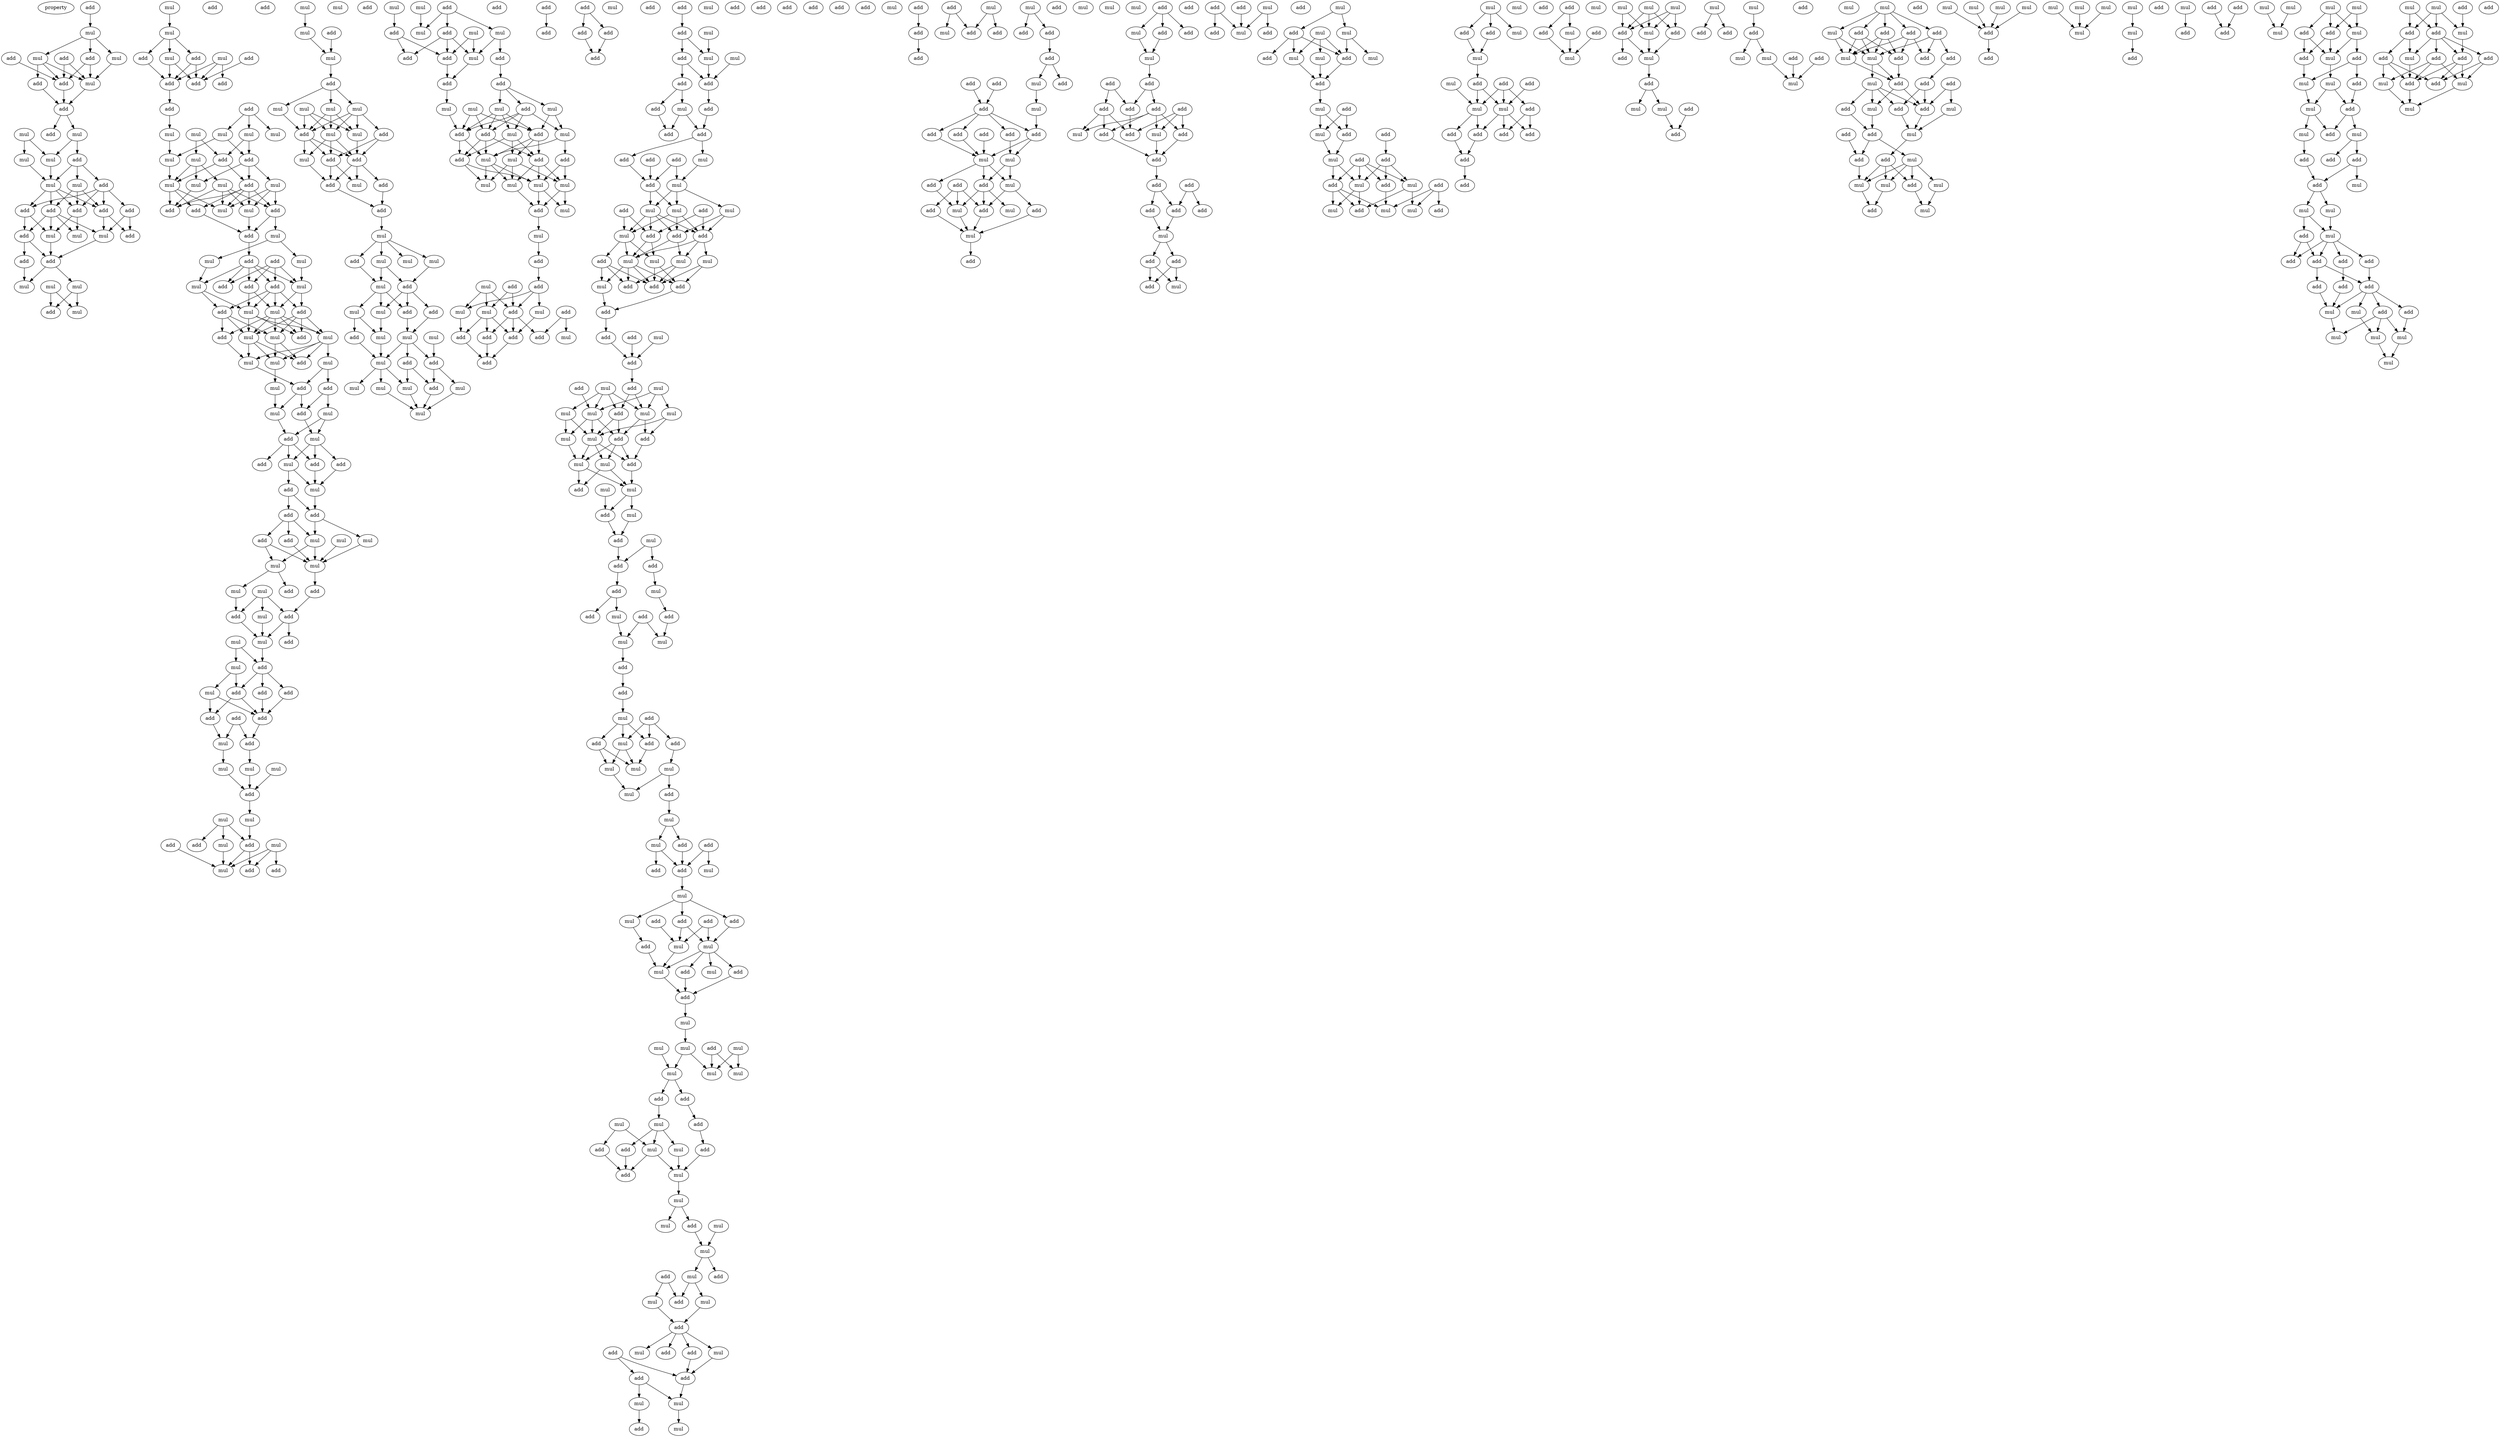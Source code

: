 digraph {
    node [fontcolor=black]
    property [mul=2,lf=1.2]
    0 [ label = add ];
    1 [ label = mul ];
    2 [ label = mul ];
    3 [ label = add ];
    4 [ label = add ];
    5 [ label = mul ];
    6 [ label = add ];
    7 [ label = mul ];
    8 [ label = add ];
    9 [ label = add ];
    10 [ label = add ];
    11 [ label = mul ];
    12 [ label = mul ];
    13 [ label = add ];
    14 [ label = mul ];
    15 [ label = mul ];
    16 [ label = add ];
    17 [ label = mul ];
    18 [ label = mul ];
    19 [ label = add ];
    20 [ label = add ];
    21 [ label = add ];
    22 [ label = add ];
    23 [ label = add ];
    24 [ label = add ];
    25 [ label = mul ];
    26 [ label = add ];
    27 [ label = add ];
    28 [ label = mul ];
    29 [ label = mul ];
    30 [ label = add ];
    31 [ label = add ];
    32 [ label = mul ];
    33 [ label = mul ];
    34 [ label = mul ];
    35 [ label = mul ];
    36 [ label = add ];
    37 [ label = mul ];
    38 [ label = mul ];
    39 [ label = add ];
    40 [ label = add ];
    41 [ label = mul ];
    42 [ label = add ];
    43 [ label = mul ];
    44 [ label = add ];
    45 [ label = add ];
    46 [ label = add ];
    47 [ label = add ];
    48 [ label = add ];
    49 [ label = mul ];
    50 [ label = mul ];
    51 [ label = mul ];
    52 [ label = mul ];
    53 [ label = mul ];
    54 [ label = add ];
    55 [ label = add ];
    56 [ label = mul ];
    57 [ label = mul ];
    58 [ label = mul ];
    59 [ label = mul ];
    60 [ label = mul ];
    61 [ label = mul ];
    62 [ label = add ];
    63 [ label = mul ];
    64 [ label = add ];
    65 [ label = add ];
    66 [ label = add ];
    67 [ label = mul ];
    68 [ label = add ];
    69 [ label = mul ];
    70 [ label = mul ];
    71 [ label = add ];
    72 [ label = mul ];
    73 [ label = add ];
    74 [ label = add ];
    75 [ label = add ];
    76 [ label = add ];
    77 [ label = mul ];
    78 [ label = mul ];
    79 [ label = mul ];
    80 [ label = mul ];
    81 [ label = add ];
    82 [ label = add ];
    83 [ label = add ];
    84 [ label = mul ];
    85 [ label = mul ];
    86 [ label = add ];
    87 [ label = mul ];
    88 [ label = mul ];
    89 [ label = mul ];
    90 [ label = add ];
    91 [ label = mul ];
    92 [ label = add ];
    93 [ label = add ];
    94 [ label = mul ];
    95 [ label = add ];
    96 [ label = mul ];
    97 [ label = mul ];
    98 [ label = add ];
    99 [ label = mul ];
    100 [ label = add ];
    101 [ label = add ];
    102 [ label = add ];
    103 [ label = mul ];
    104 [ label = add ];
    105 [ label = add ];
    106 [ label = add ];
    107 [ label = mul ];
    108 [ label = add ];
    109 [ label = add ];
    110 [ label = add ];
    111 [ label = add ];
    112 [ label = mul ];
    113 [ label = mul ];
    114 [ label = mul ];
    115 [ label = mul ];
    116 [ label = mul ];
    117 [ label = mul ];
    118 [ label = mul ];
    119 [ label = add ];
    120 [ label = add ];
    121 [ label = mul ];
    122 [ label = add ];
    123 [ label = add ];
    124 [ label = mul ];
    125 [ label = add ];
    126 [ label = mul ];
    127 [ label = mul ];
    128 [ label = add ];
    129 [ label = add ];
    130 [ label = add ];
    131 [ label = mul ];
    132 [ label = add ];
    133 [ label = add ];
    134 [ label = add ];
    135 [ label = add ];
    136 [ label = add ];
    137 [ label = mul ];
    138 [ label = mul ];
    139 [ label = mul ];
    140 [ label = mul ];
    141 [ label = add ];
    142 [ label = mul ];
    143 [ label = mul ];
    144 [ label = mul ];
    145 [ label = add ];
    146 [ label = add ];
    147 [ label = add ];
    148 [ label = mul ];
    149 [ label = add ];
    150 [ label = mul ];
    151 [ label = add ];
    152 [ label = mul ];
    153 [ label = mul ];
    154 [ label = add ];
    155 [ label = mul ];
    156 [ label = add ];
    157 [ label = mul ];
    158 [ label = mul ];
    159 [ label = mul ];
    160 [ label = mul ];
    161 [ label = add ];
    162 [ label = add ];
    163 [ label = mul ];
    164 [ label = mul ];
    165 [ label = mul ];
    166 [ label = add ];
    167 [ label = add ];
    168 [ label = mul ];
    169 [ label = add ];
    170 [ label = add ];
    171 [ label = mul ];
    172 [ label = add ];
    173 [ label = mul ];
    174 [ label = add ];
    175 [ label = mul ];
    176 [ label = add ];
    177 [ label = mul ];
    178 [ label = mul ];
    179 [ label = add ];
    180 [ label = mul ];
    181 [ label = mul ];
    182 [ label = add ];
    183 [ label = mul ];
    184 [ label = add ];
    185 [ label = add ];
    186 [ label = mul ];
    187 [ label = mul ];
    188 [ label = mul ];
    189 [ label = add ];
    190 [ label = add ];
    191 [ label = mul ];
    192 [ label = mul ];
    193 [ label = mul ];
    194 [ label = mul ];
    195 [ label = add ];
    196 [ label = mul ];
    197 [ label = mul ];
    198 [ label = mul ];
    199 [ label = add ];
    200 [ label = mul ];
    201 [ label = add ];
    202 [ label = mul ];
    203 [ label = mul ];
    204 [ label = add ];
    205 [ label = mul ];
    206 [ label = mul ];
    207 [ label = add ];
    208 [ label = add ];
    209 [ label = add ];
    210 [ label = add ];
    211 [ label = add ];
    212 [ label = mul ];
    213 [ label = add ];
    214 [ label = mul ];
    215 [ label = mul ];
    216 [ label = mul ];
    217 [ label = add ];
    218 [ label = add ];
    219 [ label = mul ];
    220 [ label = mul ];
    221 [ label = add ];
    222 [ label = mul ];
    223 [ label = add ];
    224 [ label = add ];
    225 [ label = mul ];
    226 [ label = add ];
    227 [ label = mul ];
    228 [ label = mul ];
    229 [ label = mul ];
    230 [ label = mul ];
    231 [ label = mul ];
    232 [ label = add ];
    233 [ label = mul ];
    234 [ label = add ];
    235 [ label = add ];
    236 [ label = mul ];
    237 [ label = add ];
    238 [ label = add ];
    239 [ label = mul ];
    240 [ label = mul ];
    241 [ label = add ];
    242 [ label = mul ];
    243 [ label = add ];
    244 [ label = add ];
    245 [ label = mul ];
    246 [ label = add ];
    247 [ label = add ];
    248 [ label = add ];
    249 [ label = add ];
    250 [ label = add ];
    251 [ label = add ];
    252 [ label = add ];
    253 [ label = mul ];
    254 [ label = add ];
    255 [ label = add ];
    256 [ label = add ];
    257 [ label = add ];
    258 [ label = add ];
    259 [ label = add ];
    260 [ label = mul ];
    261 [ label = add ];
    262 [ label = mul ];
    263 [ label = mul ];
    264 [ label = add ];
    265 [ label = add ];
    266 [ label = add ];
    267 [ label = mul ];
    268 [ label = add ];
    269 [ label = add ];
    270 [ label = add ];
    271 [ label = mul ];
    272 [ label = add ];
    273 [ label = mul ];
    274 [ label = add ];
    275 [ label = add ];
    276 [ label = mul ];
    277 [ label = add ];
    278 [ label = mul ];
    279 [ label = add ];
    280 [ label = mul ];
    281 [ label = mul ];
    282 [ label = add ];
    283 [ label = add ];
    284 [ label = mul ];
    285 [ label = add ];
    286 [ label = add ];
    287 [ label = add ];
    288 [ label = mul ];
    289 [ label = mul ];
    290 [ label = mul ];
    291 [ label = mul ];
    292 [ label = add ];
    293 [ label = mul ];
    294 [ label = add ];
    295 [ label = add ];
    296 [ label = add ];
    297 [ label = add ];
    298 [ label = add ];
    299 [ label = add ];
    300 [ label = mul ];
    301 [ label = add ];
    302 [ label = add ];
    303 [ label = add ];
    304 [ label = mul ];
    305 [ label = mul ];
    306 [ label = mul ];
    307 [ label = mul ];
    308 [ label = add ];
    309 [ label = mul ];
    310 [ label = mul ];
    311 [ label = mul ];
    312 [ label = add ];
    313 [ label = add ];
    314 [ label = mul ];
    315 [ label = mul ];
    316 [ label = add ];
    317 [ label = mul ];
    318 [ label = add ];
    319 [ label = mul ];
    320 [ label = mul ];
    321 [ label = add ];
    322 [ label = mul ];
    323 [ label = add ];
    324 [ label = add ];
    325 [ label = mul ];
    326 [ label = add ];
    327 [ label = add ];
    328 [ label = add ];
    329 [ label = mul ];
    330 [ label = add ];
    331 [ label = add ];
    332 [ label = mul ];
    333 [ label = add ];
    334 [ label = add ];
    335 [ label = mul ];
    336 [ label = mul ];
    337 [ label = add ];
    338 [ label = add ];
    339 [ label = mul ];
    340 [ label = add ];
    341 [ label = add ];
    342 [ label = add ];
    343 [ label = mul ];
    344 [ label = add ];
    345 [ label = add ];
    346 [ label = mul ];
    347 [ label = mul ];
    348 [ label = mul ];
    349 [ label = mul ];
    350 [ label = add ];
    351 [ label = add ];
    352 [ label = mul ];
    353 [ label = add ];
    354 [ label = add ];
    355 [ label = mul ];
    356 [ label = mul ];
    357 [ label = add ];
    358 [ label = add ];
    359 [ label = mul ];
    360 [ label = add ];
    361 [ label = mul ];
    362 [ label = add ];
    363 [ label = add ];
    364 [ label = add ];
    365 [ label = mul ];
    366 [ label = add ];
    367 [ label = mul ];
    368 [ label = add ];
    369 [ label = mul ];
    370 [ label = mul ];
    371 [ label = add ];
    372 [ label = add ];
    373 [ label = mul ];
    374 [ label = mul ];
    375 [ label = mul ];
    376 [ label = mul ];
    377 [ label = add ];
    378 [ label = mul ];
    379 [ label = mul ];
    380 [ label = mul ];
    381 [ label = add ];
    382 [ label = add ];
    383 [ label = add ];
    384 [ label = mul ];
    385 [ label = mul ];
    386 [ label = add ];
    387 [ label = mul ];
    388 [ label = mul ];
    389 [ label = add ];
    390 [ label = add ];
    391 [ label = add ];
    392 [ label = mul ];
    393 [ label = mul ];
    394 [ label = add ];
    395 [ label = mul ];
    396 [ label = add ];
    397 [ label = mul ];
    398 [ label = mul ];
    399 [ label = mul ];
    400 [ label = add ];
    401 [ label = add ];
    402 [ label = add ];
    403 [ label = mul ];
    404 [ label = mul ];
    405 [ label = mul ];
    406 [ label = add ];
    407 [ label = add ];
    408 [ label = add ];
    409 [ label = mul ];
    410 [ label = add ];
    411 [ label = mul ];
    412 [ label = add ];
    413 [ label = add ];
    414 [ label = add ];
    415 [ label = mul ];
    416 [ label = mul ];
    417 [ label = add ];
    418 [ label = add ];
    419 [ label = mul ];
    420 [ label = add ];
    421 [ label = add ];
    422 [ label = mul ];
    423 [ label = mul ];
    424 [ label = mul ];
    425 [ label = add ];
    426 [ label = add ];
    427 [ label = add ];
    428 [ label = add ];
    429 [ label = add ];
    430 [ label = add ];
    431 [ label = mul ];
    432 [ label = add ];
    433 [ label = add ];
    434 [ label = mul ];
    435 [ label = add ];
    436 [ label = add ];
    437 [ label = add ];
    438 [ label = add ];
    439 [ label = add ];
    440 [ label = add ];
    441 [ label = mul ];
    442 [ label = mul ];
    443 [ label = add ];
    444 [ label = mul ];
    445 [ label = add ];
    446 [ label = add ];
    447 [ label = mul ];
    448 [ label = mul ];
    449 [ label = add ];
    450 [ label = add ];
    451 [ label = add ];
    452 [ label = mul ];
    453 [ label = add ];
    454 [ label = mul ];
    455 [ label = mul ];
    456 [ label = add ];
    457 [ label = mul ];
    458 [ label = add ];
    459 [ label = add ];
    460 [ label = add ];
    461 [ label = mul ];
    462 [ label = mul ];
    463 [ label = add ];
    464 [ label = add ];
    465 [ label = add ];
    466 [ label = add ];
    467 [ label = add ];
    468 [ label = add ];
    469 [ label = add ];
    470 [ label = add ];
    471 [ label = mul ];
    472 [ label = add ];
    473 [ label = mul ];
    474 [ label = add ];
    475 [ label = add ];
    476 [ label = add ];
    477 [ label = add ];
    478 [ label = add ];
    479 [ label = add ];
    480 [ label = add ];
    481 [ label = mul ];
    482 [ label = add ];
    483 [ label = add ];
    484 [ label = add ];
    485 [ label = mul ];
    486 [ label = add ];
    487 [ label = mul ];
    488 [ label = add ];
    489 [ label = add ];
    490 [ label = mul ];
    491 [ label = add ];
    492 [ label = add ];
    493 [ label = mul ];
    494 [ label = mul ];
    495 [ label = mul ];
    496 [ label = add ];
    497 [ label = mul ];
    498 [ label = add ];
    499 [ label = mul ];
    500 [ label = add ];
    501 [ label = mul ];
    502 [ label = add ];
    503 [ label = add ];
    504 [ label = mul ];
    505 [ label = mul ];
    506 [ label = add ];
    507 [ label = add ];
    508 [ label = add ];
    509 [ label = add ];
    510 [ label = mul ];
    511 [ label = mul ];
    512 [ label = add ];
    513 [ label = add ];
    514 [ label = add ];
    515 [ label = mul ];
    516 [ label = mul ];
    517 [ label = add ];
    518 [ label = add ];
    519 [ label = mul ];
    520 [ label = mul ];
    521 [ label = mul ];
    522 [ label = mul ];
    523 [ label = add ];
    524 [ label = add ];
    525 [ label = mul ];
    526 [ label = mul ];
    527 [ label = add ];
    528 [ label = add ];
    529 [ label = add ];
    530 [ label = add ];
    531 [ label = mul ];
    532 [ label = mul ];
    533 [ label = mul ];
    534 [ label = add ];
    535 [ label = add ];
    536 [ label = add ];
    537 [ label = add ];
    538 [ label = add ];
    539 [ label = add ];
    540 [ label = add ];
    541 [ label = add ];
    542 [ label = add ];
    543 [ label = mul ];
    544 [ label = mul ];
    545 [ label = add ];
    546 [ label = mul ];
    547 [ label = mul ];
    548 [ label = mul ];
    549 [ label = mul ];
    550 [ label = mul ];
    551 [ label = add ];
    552 [ label = add ];
    553 [ label = add ];
    554 [ label = mul ];
    555 [ label = mul ];
    556 [ label = add ];
    557 [ label = add ];
    558 [ label = mul ];
    559 [ label = mul ];
    560 [ label = add ];
    561 [ label = add ];
    562 [ label = add ];
    563 [ label = mul ];
    564 [ label = add ];
    565 [ label = add ];
    566 [ label = add ];
    567 [ label = mul ];
    568 [ label = add ];
    569 [ label = mul ];
    570 [ label = mul ];
    571 [ label = mul ];
    572 [ label = mul ];
    573 [ label = add ];
    574 [ label = add ];
    575 [ label = add ];
    576 [ label = add ];
    577 [ label = mul ];
    578 [ label = mul ];
    579 [ label = add ];
    580 [ label = mul ];
    581 [ label = add ];
    582 [ label = add ];
    583 [ label = add ];
    584 [ label = add ];
    585 [ label = add ];
    586 [ label = mul ];
    587 [ label = add ];
    588 [ label = mul ];
    589 [ label = add ];
    590 [ label = mul ];
    591 [ label = add ];
    592 [ label = add ];
    593 [ label = add ];
    594 [ label = mul ];
    595 [ label = add ];
    596 [ label = add ];
    597 [ label = mul ];
    598 [ label = mul ];
    599 [ label = mul ];
    600 [ label = mul ];
    601 [ label = add ];
    602 [ label = add ];
    603 [ label = mul ];
    604 [ label = add ];
    605 [ label = mul ];
    606 [ label = mul ];
    607 [ label = mul ];
    608 [ label = mul ];
    609 [ label = add ];
    610 [ label = mul ];
    611 [ label = mul ];
    612 [ label = add ];
    613 [ label = mul ];
    614 [ label = mul ];
    615 [ label = mul ];
    616 [ label = add ];
    617 [ label = mul ];
    618 [ label = add ];
    619 [ label = mul ];
    620 [ label = add ];
    621 [ label = add ];
    622 [ label = add ];
    623 [ label = mul ];
    624 [ label = mul ];
    625 [ label = add ];
    626 [ label = mul ];
    627 [ label = mul ];
    628 [ label = mul ];
    629 [ label = add ];
    630 [ label = mul ];
    631 [ label = add ];
    632 [ label = add ];
    633 [ label = mul ];
    634 [ label = add ];
    635 [ label = add ];
    636 [ label = mul ];
    637 [ label = mul ];
    638 [ label = mul ];
    639 [ label = add ];
    640 [ label = add ];
    641 [ label = mul ];
    642 [ label = mul ];
    643 [ label = add ];
    644 [ label = add ];
    645 [ label = add ];
    646 [ label = add ];
    647 [ label = mul ];
    648 [ label = mul ];
    649 [ label = mul ];
    650 [ label = mul ];
    651 [ label = add ];
    652 [ label = add ];
    653 [ label = add ];
    654 [ label = add ];
    655 [ label = add ];
    656 [ label = add ];
    657 [ label = add ];
    658 [ label = add ];
    659 [ label = add ];
    660 [ label = mul ];
    661 [ label = add ];
    662 [ label = mul ];
    663 [ label = mul ];
    664 [ label = mul ];
    665 [ label = mul ];
    666 [ label = mul ];
    667 [ label = mul ];
    668 [ label = add ];
    669 [ label = add ];
    670 [ label = mul ];
    671 [ label = add ];
    672 [ label = mul ];
    673 [ label = add ];
    674 [ label = add ];
    675 [ label = add ];
    676 [ label = add ];
    677 [ label = mul ];
    678 [ label = add ];
    679 [ label = mul ];
    680 [ label = mul ];
    681 [ label = add ];
    682 [ label = add ];
    683 [ label = mul ];
    0 -> 1 [ name = 0 ];
    1 -> 2 [ name = 1 ];
    1 -> 4 [ name = 2 ];
    1 -> 5 [ name = 3 ];
    2 -> 7 [ name = 4 ];
    3 -> 7 [ name = 5 ];
    3 -> 8 [ name = 6 ];
    4 -> 7 [ name = 7 ];
    4 -> 8 [ name = 8 ];
    5 -> 7 [ name = 9 ];
    5 -> 8 [ name = 10 ];
    5 -> 9 [ name = 11 ];
    6 -> 8 [ name = 12 ];
    7 -> 10 [ name = 13 ];
    8 -> 10 [ name = 14 ];
    9 -> 10 [ name = 15 ];
    10 -> 12 [ name = 16 ];
    10 -> 13 [ name = 17 ];
    11 -> 14 [ name = 18 ];
    11 -> 15 [ name = 19 ];
    12 -> 14 [ name = 20 ];
    12 -> 16 [ name = 21 ];
    14 -> 17 [ name = 22 ];
    15 -> 17 [ name = 23 ];
    16 -> 17 [ name = 24 ];
    16 -> 18 [ name = 25 ];
    16 -> 19 [ name = 26 ];
    17 -> 20 [ name = 27 ];
    17 -> 21 [ name = 28 ];
    17 -> 22 [ name = 29 ];
    17 -> 23 [ name = 30 ];
    18 -> 21 [ name = 31 ];
    18 -> 22 [ name = 32 ];
    18 -> 23 [ name = 33 ];
    19 -> 20 [ name = 34 ];
    19 -> 22 [ name = 35 ];
    19 -> 23 [ name = 36 ];
    19 -> 24 [ name = 37 ];
    20 -> 27 [ name = 38 ];
    20 -> 28 [ name = 39 ];
    21 -> 25 [ name = 40 ];
    21 -> 27 [ name = 41 ];
    21 -> 28 [ name = 42 ];
    21 -> 29 [ name = 43 ];
    22 -> 25 [ name = 44 ];
    22 -> 26 [ name = 45 ];
    23 -> 28 [ name = 46 ];
    23 -> 29 [ name = 47 ];
    24 -> 25 [ name = 48 ];
    24 -> 26 [ name = 49 ];
    25 -> 30 [ name = 50 ];
    27 -> 30 [ name = 51 ];
    27 -> 31 [ name = 52 ];
    28 -> 30 [ name = 53 ];
    30 -> 32 [ name = 54 ];
    30 -> 34 [ name = 55 ];
    31 -> 32 [ name = 56 ];
    33 -> 35 [ name = 57 ];
    33 -> 36 [ name = 58 ];
    34 -> 35 [ name = 59 ];
    34 -> 36 [ name = 60 ];
    37 -> 38 [ name = 61 ];
    38 -> 39 [ name = 62 ];
    38 -> 40 [ name = 63 ];
    38 -> 41 [ name = 64 ];
    39 -> 44 [ name = 65 ];
    39 -> 46 [ name = 66 ];
    40 -> 46 [ name = 67 ];
    41 -> 44 [ name = 68 ];
    41 -> 46 [ name = 69 ];
    42 -> 44 [ name = 70 ];
    43 -> 44 [ name = 71 ];
    43 -> 45 [ name = 72 ];
    43 -> 46 [ name = 73 ];
    46 -> 48 [ name = 74 ];
    47 -> 49 [ name = 75 ];
    47 -> 50 [ name = 76 ];
    47 -> 52 [ name = 77 ];
    48 -> 51 [ name = 78 ];
    49 -> 54 [ name = 79 ];
    49 -> 55 [ name = 80 ];
    50 -> 54 [ name = 81 ];
    50 -> 56 [ name = 82 ];
    51 -> 56 [ name = 83 ];
    53 -> 55 [ name = 84 ];
    53 -> 57 [ name = 85 ];
    54 -> 60 [ name = 86 ];
    54 -> 61 [ name = 87 ];
    54 -> 62 [ name = 88 ];
    55 -> 58 [ name = 89 ];
    55 -> 62 [ name = 90 ];
    56 -> 58 [ name = 91 ];
    57 -> 58 [ name = 92 ];
    57 -> 59 [ name = 93 ];
    57 -> 61 [ name = 94 ];
    58 -> 63 [ name = 95 ];
    58 -> 64 [ name = 96 ];
    58 -> 66 [ name = 97 ];
    59 -> 63 [ name = 98 ];
    59 -> 64 [ name = 99 ];
    59 -> 65 [ name = 100 ];
    59 -> 67 [ name = 101 ];
    60 -> 63 [ name = 102 ];
    60 -> 65 [ name = 103 ];
    60 -> 67 [ name = 104 ];
    61 -> 64 [ name = 105 ];
    62 -> 63 [ name = 106 ];
    62 -> 64 [ name = 107 ];
    62 -> 65 [ name = 108 ];
    62 -> 66 [ name = 109 ];
    62 -> 67 [ name = 110 ];
    65 -> 68 [ name = 111 ];
    65 -> 69 [ name = 112 ];
    66 -> 68 [ name = 113 ];
    67 -> 68 [ name = 114 ];
    68 -> 71 [ name = 115 ];
    69 -> 70 [ name = 116 ];
    69 -> 72 [ name = 117 ];
    70 -> 77 [ name = 118 ];
    71 -> 74 [ name = 119 ];
    71 -> 75 [ name = 120 ];
    71 -> 76 [ name = 121 ];
    71 -> 77 [ name = 122 ];
    71 -> 78 [ name = 123 ];
    72 -> 78 [ name = 124 ];
    73 -> 74 [ name = 125 ];
    73 -> 75 [ name = 126 ];
    73 -> 76 [ name = 127 ];
    73 -> 77 [ name = 128 ];
    75 -> 79 [ name = 129 ];
    75 -> 80 [ name = 130 ];
    76 -> 79 [ name = 131 ];
    76 -> 80 [ name = 132 ];
    76 -> 81 [ name = 133 ];
    76 -> 82 [ name = 134 ];
    77 -> 79 [ name = 135 ];
    77 -> 81 [ name = 136 ];
    78 -> 80 [ name = 137 ];
    78 -> 82 [ name = 138 ];
    79 -> 83 [ name = 139 ];
    79 -> 84 [ name = 140 ];
    79 -> 85 [ name = 141 ];
    79 -> 86 [ name = 142 ];
    79 -> 87 [ name = 143 ];
    80 -> 84 [ name = 144 ];
    80 -> 85 [ name = 145 ];
    80 -> 86 [ name = 146 ];
    81 -> 84 [ name = 147 ];
    81 -> 85 [ name = 148 ];
    81 -> 86 [ name = 149 ];
    81 -> 87 [ name = 150 ];
    82 -> 83 [ name = 151 ];
    82 -> 84 [ name = 152 ];
    82 -> 87 [ name = 153 ];
    83 -> 89 [ name = 154 ];
    84 -> 88 [ name = 155 ];
    84 -> 89 [ name = 156 ];
    84 -> 90 [ name = 157 ];
    85 -> 88 [ name = 158 ];
    85 -> 89 [ name = 159 ];
    85 -> 90 [ name = 160 ];
    85 -> 91 [ name = 161 ];
    87 -> 88 [ name = 162 ];
    87 -> 90 [ name = 163 ];
    88 -> 94 [ name = 164 ];
    89 -> 93 [ name = 165 ];
    91 -> 92 [ name = 166 ];
    91 -> 93 [ name = 167 ];
    92 -> 95 [ name = 168 ];
    92 -> 96 [ name = 169 ];
    93 -> 95 [ name = 170 ];
    93 -> 97 [ name = 171 ];
    94 -> 97 [ name = 172 ];
    95 -> 99 [ name = 173 ];
    96 -> 98 [ name = 174 ];
    96 -> 99 [ name = 175 ];
    97 -> 98 [ name = 176 ];
    98 -> 102 [ name = 177 ];
    98 -> 103 [ name = 178 ];
    98 -> 104 [ name = 179 ];
    99 -> 101 [ name = 180 ];
    99 -> 102 [ name = 181 ];
    99 -> 103 [ name = 182 ];
    101 -> 107 [ name = 183 ];
    102 -> 107 [ name = 184 ];
    103 -> 106 [ name = 185 ];
    103 -> 107 [ name = 186 ];
    106 -> 108 [ name = 187 ];
    106 -> 109 [ name = 188 ];
    107 -> 109 [ name = 189 ];
    108 -> 110 [ name = 190 ];
    108 -> 111 [ name = 191 ];
    108 -> 113 [ name = 192 ];
    109 -> 113 [ name = 193 ];
    109 -> 114 [ name = 194 ];
    110 -> 116 [ name = 195 ];
    111 -> 115 [ name = 196 ];
    111 -> 116 [ name = 197 ];
    112 -> 116 [ name = 198 ];
    113 -> 115 [ name = 199 ];
    113 -> 116 [ name = 200 ];
    114 -> 116 [ name = 201 ];
    115 -> 118 [ name = 202 ];
    115 -> 120 [ name = 203 ];
    116 -> 119 [ name = 204 ];
    117 -> 121 [ name = 205 ];
    117 -> 122 [ name = 206 ];
    117 -> 123 [ name = 207 ];
    118 -> 122 [ name = 208 ];
    119 -> 123 [ name = 209 ];
    121 -> 126 [ name = 210 ];
    122 -> 126 [ name = 211 ];
    123 -> 125 [ name = 212 ];
    123 -> 126 [ name = 213 ];
    124 -> 127 [ name = 214 ];
    124 -> 128 [ name = 215 ];
    126 -> 128 [ name = 216 ];
    127 -> 130 [ name = 217 ];
    127 -> 131 [ name = 218 ];
    128 -> 129 [ name = 219 ];
    128 -> 130 [ name = 220 ];
    128 -> 132 [ name = 221 ];
    129 -> 135 [ name = 222 ];
    130 -> 133 [ name = 223 ];
    130 -> 135 [ name = 224 ];
    131 -> 133 [ name = 225 ];
    131 -> 135 [ name = 226 ];
    132 -> 135 [ name = 227 ];
    133 -> 137 [ name = 228 ];
    134 -> 136 [ name = 229 ];
    134 -> 137 [ name = 230 ];
    135 -> 136 [ name = 231 ];
    136 -> 139 [ name = 232 ];
    137 -> 138 [ name = 233 ];
    138 -> 141 [ name = 234 ];
    139 -> 141 [ name = 235 ];
    140 -> 141 [ name = 236 ];
    141 -> 142 [ name = 237 ];
    142 -> 146 [ name = 238 ];
    143 -> 146 [ name = 239 ];
    143 -> 147 [ name = 240 ];
    143 -> 148 [ name = 241 ];
    144 -> 149 [ name = 242 ];
    144 -> 150 [ name = 243 ];
    144 -> 151 [ name = 244 ];
    145 -> 150 [ name = 245 ];
    146 -> 150 [ name = 246 ];
    146 -> 151 [ name = 247 ];
    148 -> 150 [ name = 248 ];
    152 -> 153 [ name = 249 ];
    153 -> 155 [ name = 250 ];
    154 -> 155 [ name = 251 ];
    155 -> 156 [ name = 252 ];
    156 -> 157 [ name = 253 ];
    156 -> 158 [ name = 254 ];
    156 -> 159 [ name = 255 ];
    157 -> 162 [ name = 256 ];
    158 -> 161 [ name = 257 ];
    158 -> 162 [ name = 258 ];
    158 -> 163 [ name = 259 ];
    158 -> 164 [ name = 260 ];
    159 -> 162 [ name = 261 ];
    159 -> 163 [ name = 262 ];
    159 -> 164 [ name = 263 ];
    160 -> 162 [ name = 264 ];
    160 -> 163 [ name = 265 ];
    160 -> 164 [ name = 266 ];
    161 -> 166 [ name = 267 ];
    161 -> 167 [ name = 268 ];
    162 -> 165 [ name = 269 ];
    162 -> 166 [ name = 270 ];
    162 -> 167 [ name = 271 ];
    163 -> 166 [ name = 272 ];
    164 -> 165 [ name = 273 ];
    164 -> 166 [ name = 274 ];
    164 -> 167 [ name = 275 ];
    165 -> 169 [ name = 276 ];
    166 -> 169 [ name = 277 ];
    166 -> 170 [ name = 278 ];
    166 -> 171 [ name = 279 ];
    167 -> 169 [ name = 280 ];
    167 -> 171 [ name = 281 ];
    169 -> 172 [ name = 282 ];
    170 -> 172 [ name = 283 ];
    172 -> 173 [ name = 284 ];
    173 -> 175 [ name = 285 ];
    173 -> 176 [ name = 286 ];
    173 -> 177 [ name = 287 ];
    173 -> 178 [ name = 288 ];
    175 -> 179 [ name = 289 ];
    175 -> 180 [ name = 290 ];
    176 -> 180 [ name = 291 ];
    178 -> 179 [ name = 292 ];
    179 -> 181 [ name = 293 ];
    179 -> 182 [ name = 294 ];
    179 -> 184 [ name = 295 ];
    180 -> 181 [ name = 296 ];
    180 -> 183 [ name = 297 ];
    180 -> 184 [ name = 298 ];
    181 -> 188 [ name = 299 ];
    182 -> 186 [ name = 300 ];
    183 -> 185 [ name = 301 ];
    183 -> 188 [ name = 302 ];
    184 -> 186 [ name = 303 ];
    185 -> 191 [ name = 304 ];
    186 -> 189 [ name = 305 ];
    186 -> 190 [ name = 306 ];
    186 -> 191 [ name = 307 ];
    187 -> 189 [ name = 308 ];
    188 -> 191 [ name = 309 ];
    189 -> 192 [ name = 310 ];
    189 -> 195 [ name = 311 ];
    190 -> 194 [ name = 312 ];
    190 -> 195 [ name = 313 ];
    191 -> 193 [ name = 314 ];
    191 -> 194 [ name = 315 ];
    191 -> 196 [ name = 316 ];
    192 -> 197 [ name = 317 ];
    193 -> 197 [ name = 318 ];
    194 -> 197 [ name = 319 ];
    195 -> 197 [ name = 320 ];
    198 -> 203 [ name = 321 ];
    199 -> 203 [ name = 322 ];
    199 -> 204 [ name = 323 ];
    199 -> 205 [ name = 324 ];
    200 -> 201 [ name = 325 ];
    201 -> 207 [ name = 326 ];
    201 -> 209 [ name = 327 ];
    202 -> 206 [ name = 328 ];
    202 -> 207 [ name = 329 ];
    204 -> 206 [ name = 330 ];
    204 -> 207 [ name = 331 ];
    204 -> 209 [ name = 332 ];
    205 -> 206 [ name = 333 ];
    205 -> 208 [ name = 334 ];
    206 -> 211 [ name = 335 ];
    207 -> 211 [ name = 336 ];
    208 -> 210 [ name = 337 ];
    210 -> 212 [ name = 338 ];
    210 -> 213 [ name = 339 ];
    210 -> 216 [ name = 340 ];
    211 -> 214 [ name = 341 ];
    212 -> 217 [ name = 342 ];
    212 -> 218 [ name = 343 ];
    212 -> 219 [ name = 344 ];
    212 -> 221 [ name = 345 ];
    213 -> 217 [ name = 346 ];
    213 -> 218 [ name = 347 ];
    213 -> 219 [ name = 348 ];
    213 -> 220 [ name = 349 ];
    214 -> 218 [ name = 350 ];
    215 -> 217 [ name = 351 ];
    215 -> 218 [ name = 352 ];
    215 -> 221 [ name = 353 ];
    216 -> 220 [ name = 354 ];
    216 -> 221 [ name = 355 ];
    217 -> 222 [ name = 356 ];
    217 -> 223 [ name = 357 ];
    217 -> 224 [ name = 358 ];
    218 -> 222 [ name = 359 ];
    218 -> 224 [ name = 360 ];
    219 -> 223 [ name = 361 ];
    219 -> 224 [ name = 362 ];
    219 -> 225 [ name = 363 ];
    220 -> 222 [ name = 364 ];
    220 -> 226 [ name = 365 ];
    221 -> 222 [ name = 366 ];
    221 -> 223 [ name = 367 ];
    221 -> 225 [ name = 368 ];
    222 -> 227 [ name = 369 ];
    222 -> 228 [ name = 370 ];
    222 -> 230 [ name = 371 ];
    223 -> 227 [ name = 372 ];
    223 -> 229 [ name = 373 ];
    223 -> 230 [ name = 374 ];
    224 -> 227 [ name = 375 ];
    224 -> 228 [ name = 376 ];
    225 -> 228 [ name = 377 ];
    225 -> 229 [ name = 378 ];
    225 -> 230 [ name = 379 ];
    226 -> 227 [ name = 380 ];
    226 -> 229 [ name = 381 ];
    227 -> 231 [ name = 382 ];
    227 -> 232 [ name = 383 ];
    229 -> 231 [ name = 384 ];
    229 -> 232 [ name = 385 ];
    230 -> 232 [ name = 386 ];
    232 -> 233 [ name = 387 ];
    233 -> 235 [ name = 388 ];
    235 -> 237 [ name = 389 ];
    236 -> 240 [ name = 390 ];
    236 -> 242 [ name = 391 ];
    236 -> 243 [ name = 392 ];
    237 -> 239 [ name = 393 ];
    237 -> 242 [ name = 394 ];
    237 -> 243 [ name = 395 ];
    238 -> 240 [ name = 396 ];
    238 -> 243 [ name = 397 ];
    239 -> 246 [ name = 398 ];
    240 -> 244 [ name = 399 ];
    240 -> 246 [ name = 400 ];
    240 -> 247 [ name = 401 ];
    241 -> 245 [ name = 402 ];
    241 -> 248 [ name = 403 ];
    242 -> 247 [ name = 404 ];
    243 -> 244 [ name = 405 ];
    243 -> 246 [ name = 406 ];
    243 -> 248 [ name = 407 ];
    244 -> 249 [ name = 408 ];
    246 -> 249 [ name = 409 ];
    247 -> 249 [ name = 410 ];
    250 -> 251 [ name = 411 ];
    252 -> 254 [ name = 412 ];
    252 -> 256 [ name = 413 ];
    254 -> 258 [ name = 414 ];
    256 -> 258 [ name = 415 ];
    257 -> 259 [ name = 416 ];
    259 -> 261 [ name = 417 ];
    259 -> 263 [ name = 418 ];
    260 -> 263 [ name = 419 ];
    261 -> 264 [ name = 420 ];
    261 -> 265 [ name = 421 ];
    262 -> 265 [ name = 422 ];
    263 -> 265 [ name = 423 ];
    264 -> 266 [ name = 424 ];
    264 -> 267 [ name = 425 ];
    265 -> 268 [ name = 426 ];
    266 -> 269 [ name = 427 ];
    267 -> 269 [ name = 428 ];
    267 -> 270 [ name = 429 ];
    268 -> 270 [ name = 430 ];
    270 -> 272 [ name = 431 ];
    270 -> 273 [ name = 432 ];
    272 -> 277 [ name = 433 ];
    273 -> 276 [ name = 434 ];
    274 -> 277 [ name = 435 ];
    275 -> 276 [ name = 436 ];
    275 -> 277 [ name = 437 ];
    276 -> 278 [ name = 438 ];
    276 -> 280 [ name = 439 ];
    276 -> 281 [ name = 440 ];
    277 -> 280 [ name = 441 ];
    277 -> 281 [ name = 442 ];
    278 -> 285 [ name = 443 ];
    278 -> 286 [ name = 444 ];
    279 -> 283 [ name = 445 ];
    279 -> 284 [ name = 446 ];
    280 -> 283 [ name = 447 ];
    280 -> 284 [ name = 448 ];
    280 -> 285 [ name = 449 ];
    280 -> 286 [ name = 450 ];
    281 -> 284 [ name = 451 ];
    281 -> 285 [ name = 452 ];
    281 -> 286 [ name = 453 ];
    282 -> 283 [ name = 454 ];
    282 -> 285 [ name = 455 ];
    283 -> 290 [ name = 456 ];
    283 -> 291 [ name = 457 ];
    284 -> 287 [ name = 458 ];
    284 -> 290 [ name = 459 ];
    284 -> 291 [ name = 460 ];
    285 -> 288 [ name = 461 ];
    285 -> 289 [ name = 462 ];
    285 -> 290 [ name = 463 ];
    286 -> 288 [ name = 464 ];
    286 -> 290 [ name = 465 ];
    287 -> 292 [ name = 466 ];
    287 -> 293 [ name = 467 ];
    287 -> 294 [ name = 468 ];
    288 -> 292 [ name = 469 ];
    288 -> 294 [ name = 470 ];
    289 -> 292 [ name = 471 ];
    289 -> 295 [ name = 472 ];
    290 -> 292 [ name = 473 ];
    290 -> 293 [ name = 474 ];
    290 -> 294 [ name = 475 ];
    290 -> 295 [ name = 476 ];
    291 -> 292 [ name = 477 ];
    291 -> 295 [ name = 478 ];
    293 -> 296 [ name = 479 ];
    295 -> 296 [ name = 480 ];
    296 -> 298 [ name = 481 ];
    298 -> 301 [ name = 482 ];
    299 -> 301 [ name = 483 ];
    300 -> 301 [ name = 484 ];
    301 -> 303 [ name = 485 ];
    302 -> 307 [ name = 486 ];
    303 -> 308 [ name = 487 ];
    303 -> 309 [ name = 488 ];
    304 -> 306 [ name = 489 ];
    304 -> 307 [ name = 490 ];
    304 -> 308 [ name = 491 ];
    304 -> 309 [ name = 492 ];
    305 -> 307 [ name = 493 ];
    305 -> 309 [ name = 494 ];
    305 -> 310 [ name = 495 ];
    306 -> 311 [ name = 496 ];
    306 -> 314 [ name = 497 ];
    307 -> 311 [ name = 498 ];
    307 -> 313 [ name = 499 ];
    307 -> 314 [ name = 500 ];
    308 -> 311 [ name = 501 ];
    308 -> 313 [ name = 502 ];
    309 -> 312 [ name = 503 ];
    309 -> 313 [ name = 504 ];
    310 -> 311 [ name = 505 ];
    310 -> 312 [ name = 506 ];
    311 -> 315 [ name = 507 ];
    311 -> 316 [ name = 508 ];
    311 -> 317 [ name = 509 ];
    312 -> 316 [ name = 510 ];
    313 -> 315 [ name = 511 ];
    313 -> 316 [ name = 512 ];
    313 -> 317 [ name = 513 ];
    314 -> 317 [ name = 514 ];
    315 -> 318 [ name = 515 ];
    315 -> 320 [ name = 516 ];
    316 -> 320 [ name = 517 ];
    317 -> 318 [ name = 518 ];
    317 -> 320 [ name = 519 ];
    319 -> 321 [ name = 520 ];
    320 -> 321 [ name = 521 ];
    320 -> 322 [ name = 522 ];
    321 -> 324 [ name = 523 ];
    322 -> 324 [ name = 524 ];
    324 -> 327 [ name = 525 ];
    325 -> 326 [ name = 526 ];
    325 -> 327 [ name = 527 ];
    326 -> 329 [ name = 528 ];
    327 -> 328 [ name = 529 ];
    328 -> 330 [ name = 530 ];
    328 -> 332 [ name = 531 ];
    329 -> 333 [ name = 532 ];
    332 -> 335 [ name = 533 ];
    333 -> 336 [ name = 534 ];
    334 -> 335 [ name = 535 ];
    334 -> 336 [ name = 536 ];
    335 -> 337 [ name = 537 ];
    337 -> 338 [ name = 538 ];
    338 -> 339 [ name = 539 ];
    339 -> 341 [ name = 540 ];
    339 -> 343 [ name = 541 ];
    339 -> 344 [ name = 542 ];
    340 -> 342 [ name = 543 ];
    340 -> 343 [ name = 544 ];
    340 -> 344 [ name = 545 ];
    341 -> 346 [ name = 546 ];
    341 -> 347 [ name = 547 ];
    342 -> 348 [ name = 548 ];
    343 -> 346 [ name = 549 ];
    343 -> 347 [ name = 550 ];
    344 -> 347 [ name = 551 ];
    346 -> 349 [ name = 552 ];
    348 -> 349 [ name = 553 ];
    348 -> 350 [ name = 554 ];
    350 -> 352 [ name = 555 ];
    352 -> 354 [ name = 556 ];
    352 -> 355 [ name = 557 ];
    353 -> 356 [ name = 558 ];
    353 -> 357 [ name = 559 ];
    354 -> 357 [ name = 560 ];
    355 -> 357 [ name = 561 ];
    355 -> 358 [ name = 562 ];
    357 -> 359 [ name = 563 ];
    359 -> 360 [ name = 564 ];
    359 -> 361 [ name = 565 ];
    359 -> 363 [ name = 566 ];
    360 -> 365 [ name = 567 ];
    360 -> 367 [ name = 568 ];
    361 -> 366 [ name = 569 ];
    362 -> 365 [ name = 570 ];
    362 -> 367 [ name = 571 ];
    363 -> 365 [ name = 572 ];
    364 -> 367 [ name = 573 ];
    365 -> 368 [ name = 574 ];
    365 -> 369 [ name = 575 ];
    365 -> 370 [ name = 576 ];
    365 -> 371 [ name = 577 ];
    366 -> 369 [ name = 578 ];
    367 -> 369 [ name = 579 ];
    368 -> 372 [ name = 580 ];
    369 -> 372 [ name = 581 ];
    371 -> 372 [ name = 582 ];
    372 -> 373 [ name = 583 ];
    373 -> 374 [ name = 584 ];
    374 -> 378 [ name = 585 ];
    374 -> 379 [ name = 586 ];
    375 -> 378 [ name = 587 ];
    376 -> 379 [ name = 588 ];
    376 -> 380 [ name = 589 ];
    377 -> 379 [ name = 590 ];
    377 -> 380 [ name = 591 ];
    378 -> 381 [ name = 592 ];
    378 -> 382 [ name = 593 ];
    381 -> 385 [ name = 594 ];
    382 -> 383 [ name = 595 ];
    383 -> 389 [ name = 596 ];
    384 -> 386 [ name = 597 ];
    384 -> 387 [ name = 598 ];
    385 -> 387 [ name = 599 ];
    385 -> 388 [ name = 600 ];
    385 -> 390 [ name = 601 ];
    386 -> 391 [ name = 602 ];
    387 -> 391 [ name = 603 ];
    387 -> 392 [ name = 604 ];
    388 -> 392 [ name = 605 ];
    389 -> 392 [ name = 606 ];
    390 -> 391 [ name = 607 ];
    392 -> 393 [ name = 608 ];
    393 -> 395 [ name = 609 ];
    393 -> 396 [ name = 610 ];
    396 -> 398 [ name = 611 ];
    397 -> 398 [ name = 612 ];
    398 -> 399 [ name = 613 ];
    398 -> 400 [ name = 614 ];
    399 -> 402 [ name = 615 ];
    399 -> 404 [ name = 616 ];
    401 -> 402 [ name = 617 ];
    401 -> 403 [ name = 618 ];
    403 -> 406 [ name = 619 ];
    404 -> 406 [ name = 620 ];
    406 -> 408 [ name = 621 ];
    406 -> 409 [ name = 622 ];
    406 -> 410 [ name = 623 ];
    406 -> 411 [ name = 624 ];
    407 -> 412 [ name = 625 ];
    407 -> 413 [ name = 626 ];
    409 -> 413 [ name = 627 ];
    410 -> 413 [ name = 628 ];
    412 -> 415 [ name = 629 ];
    412 -> 416 [ name = 630 ];
    413 -> 415 [ name = 631 ];
    414 -> 418 [ name = 632 ];
    415 -> 419 [ name = 633 ];
    416 -> 417 [ name = 634 ];
    418 -> 420 [ name = 635 ];
    421 -> 424 [ name = 636 ];
    421 -> 428 [ name = 637 ];
    422 -> 425 [ name = 638 ];
    422 -> 428 [ name = 639 ];
    423 -> 426 [ name = 640 ];
    423 -> 427 [ name = 641 ];
    427 -> 429 [ name = 642 ];
    429 -> 431 [ name = 643 ];
    429 -> 432 [ name = 644 ];
    430 -> 435 [ name = 645 ];
    431 -> 434 [ name = 646 ];
    433 -> 435 [ name = 647 ];
    434 -> 436 [ name = 648 ];
    435 -> 436 [ name = 649 ];
    435 -> 437 [ name = 650 ];
    435 -> 438 [ name = 651 ];
    435 -> 440 [ name = 652 ];
    436 -> 441 [ name = 653 ];
    436 -> 442 [ name = 654 ];
    437 -> 441 [ name = 655 ];
    438 -> 442 [ name = 656 ];
    439 -> 441 [ name = 657 ];
    440 -> 441 [ name = 658 ];
    441 -> 443 [ name = 659 ];
    441 -> 444 [ name = 660 ];
    441 -> 445 [ name = 661 ];
    442 -> 443 [ name = 662 ];
    442 -> 444 [ name = 663 ];
    443 -> 447 [ name = 664 ];
    443 -> 448 [ name = 665 ];
    443 -> 449 [ name = 666 ];
    444 -> 449 [ name = 667 ];
    444 -> 450 [ name = 668 ];
    445 -> 448 [ name = 669 ];
    446 -> 448 [ name = 670 ];
    446 -> 449 [ name = 671 ];
    446 -> 451 [ name = 672 ];
    448 -> 452 [ name = 673 ];
    449 -> 452 [ name = 674 ];
    450 -> 452 [ name = 675 ];
    451 -> 452 [ name = 676 ];
    452 -> 456 [ name = 677 ];
    458 -> 459 [ name = 678 ];
    458 -> 460 [ name = 679 ];
    458 -> 461 [ name = 680 ];
    459 -> 462 [ name = 681 ];
    461 -> 462 [ name = 682 ];
    462 -> 464 [ name = 683 ];
    463 -> 465 [ name = 684 ];
    463 -> 466 [ name = 685 ];
    464 -> 466 [ name = 686 ];
    464 -> 468 [ name = 687 ];
    465 -> 469 [ name = 688 ];
    465 -> 471 [ name = 689 ];
    465 -> 472 [ name = 690 ];
    466 -> 469 [ name = 691 ];
    467 -> 469 [ name = 692 ];
    467 -> 470 [ name = 693 ];
    467 -> 473 [ name = 694 ];
    468 -> 470 [ name = 695 ];
    468 -> 471 [ name = 696 ];
    468 -> 472 [ name = 697 ];
    468 -> 473 [ name = 698 ];
    470 -> 474 [ name = 699 ];
    472 -> 474 [ name = 700 ];
    473 -> 474 [ name = 701 ];
    474 -> 475 [ name = 702 ];
    475 -> 477 [ name = 703 ];
    475 -> 479 [ name = 704 ];
    476 -> 478 [ name = 705 ];
    476 -> 479 [ name = 706 ];
    477 -> 481 [ name = 707 ];
    479 -> 481 [ name = 708 ];
    481 -> 482 [ name = 709 ];
    481 -> 483 [ name = 710 ];
    482 -> 485 [ name = 711 ];
    482 -> 488 [ name = 712 ];
    483 -> 485 [ name = 713 ];
    483 -> 488 [ name = 714 ];
    484 -> 490 [ name = 715 ];
    486 -> 489 [ name = 716 ];
    486 -> 490 [ name = 717 ];
    487 -> 490 [ name = 718 ];
    487 -> 491 [ name = 719 ];
    493 -> 495 [ name = 720 ];
    493 -> 496 [ name = 721 ];
    494 -> 497 [ name = 722 ];
    494 -> 499 [ name = 723 ];
    494 -> 500 [ name = 724 ];
    495 -> 500 [ name = 725 ];
    495 -> 501 [ name = 726 ];
    496 -> 498 [ name = 727 ];
    496 -> 499 [ name = 728 ];
    496 -> 500 [ name = 729 ];
    497 -> 502 [ name = 730 ];
    499 -> 502 [ name = 731 ];
    500 -> 502 [ name = 732 ];
    502 -> 504 [ name = 733 ];
    503 -> 505 [ name = 734 ];
    503 -> 506 [ name = 735 ];
    504 -> 505 [ name = 736 ];
    504 -> 506 [ name = 737 ];
    505 -> 510 [ name = 738 ];
    506 -> 510 [ name = 739 ];
    507 -> 509 [ name = 740 ];
    508 -> 511 [ name = 741 ];
    508 -> 512 [ name = 742 ];
    508 -> 513 [ name = 743 ];
    508 -> 515 [ name = 744 ];
    509 -> 511 [ name = 745 ];
    509 -> 512 [ name = 746 ];
    509 -> 515 [ name = 747 ];
    510 -> 513 [ name = 748 ];
    510 -> 515 [ name = 749 ];
    511 -> 517 [ name = 750 ];
    511 -> 520 [ name = 751 ];
    512 -> 516 [ name = 752 ];
    513 -> 516 [ name = 753 ];
    513 -> 517 [ name = 754 ];
    513 -> 519 [ name = 755 ];
    514 -> 516 [ name = 756 ];
    514 -> 518 [ name = 757 ];
    514 -> 520 [ name = 758 ];
    515 -> 517 [ name = 759 ];
    515 -> 519 [ name = 760 ];
    521 -> 523 [ name = 761 ];
    521 -> 524 [ name = 762 ];
    521 -> 525 [ name = 763 ];
    523 -> 526 [ name = 764 ];
    524 -> 526 [ name = 765 ];
    526 -> 529 [ name = 766 ];
    527 -> 532 [ name = 767 ];
    527 -> 533 [ name = 768 ];
    527 -> 534 [ name = 769 ];
    529 -> 532 [ name = 770 ];
    529 -> 533 [ name = 771 ];
    530 -> 533 [ name = 772 ];
    531 -> 532 [ name = 773 ];
    532 -> 535 [ name = 774 ];
    532 -> 537 [ name = 775 ];
    533 -> 536 [ name = 776 ];
    533 -> 537 [ name = 777 ];
    533 -> 538 [ name = 778 ];
    534 -> 536 [ name = 779 ];
    534 -> 538 [ name = 780 ];
    535 -> 539 [ name = 781 ];
    537 -> 539 [ name = 782 ];
    539 -> 541 [ name = 783 ];
    540 -> 542 [ name = 784 ];
    540 -> 543 [ name = 785 ];
    542 -> 546 [ name = 786 ];
    543 -> 546 [ name = 787 ];
    545 -> 546 [ name = 788 ];
    547 -> 550 [ name = 789 ];
    547 -> 552 [ name = 790 ];
    548 -> 550 [ name = 791 ];
    548 -> 551 [ name = 792 ];
    548 -> 552 [ name = 793 ];
    549 -> 550 [ name = 794 ];
    549 -> 551 [ name = 795 ];
    549 -> 552 [ name = 796 ];
    550 -> 554 [ name = 797 ];
    551 -> 554 [ name = 798 ];
    552 -> 553 [ name = 799 ];
    552 -> 554 [ name = 800 ];
    554 -> 556 [ name = 801 ];
    555 -> 557 [ name = 802 ];
    555 -> 561 [ name = 803 ];
    556 -> 558 [ name = 804 ];
    556 -> 559 [ name = 805 ];
    559 -> 562 [ name = 806 ];
    560 -> 562 [ name = 807 ];
    563 -> 564 [ name = 808 ];
    564 -> 567 [ name = 809 ];
    564 -> 569 [ name = 810 ];
    566 -> 570 [ name = 811 ];
    568 -> 570 [ name = 812 ];
    569 -> 570 [ name = 813 ];
    572 -> 573 [ name = 814 ];
    572 -> 574 [ name = 815 ];
    572 -> 575 [ name = 816 ];
    572 -> 576 [ name = 817 ];
    572 -> 577 [ name = 818 ];
    573 -> 579 [ name = 819 ];
    573 -> 580 [ name = 820 ];
    573 -> 582 [ name = 821 ];
    574 -> 578 [ name = 822 ];
    574 -> 580 [ name = 823 ];
    574 -> 582 [ name = 824 ];
    575 -> 578 [ name = 825 ];
    575 -> 579 [ name = 826 ];
    575 -> 581 [ name = 827 ];
    576 -> 578 [ name = 828 ];
    576 -> 580 [ name = 829 ];
    576 -> 582 [ name = 830 ];
    577 -> 578 [ name = 831 ];
    577 -> 580 [ name = 832 ];
    578 -> 583 [ name = 833 ];
    578 -> 586 [ name = 834 ];
    580 -> 583 [ name = 835 ];
    581 -> 584 [ name = 836 ];
    582 -> 583 [ name = 837 ];
    583 -> 588 [ name = 838 ];
    583 -> 591 [ name = 839 ];
    584 -> 587 [ name = 840 ];
    584 -> 591 [ name = 841 ];
    585 -> 590 [ name = 842 ];
    585 -> 591 [ name = 843 ];
    586 -> 587 [ name = 844 ];
    586 -> 588 [ name = 845 ];
    586 -> 589 [ name = 846 ];
    586 -> 591 [ name = 847 ];
    587 -> 594 [ name = 848 ];
    588 -> 592 [ name = 849 ];
    589 -> 592 [ name = 850 ];
    590 -> 594 [ name = 851 ];
    591 -> 594 [ name = 852 ];
    592 -> 596 [ name = 853 ];
    592 -> 597 [ name = 854 ];
    593 -> 596 [ name = 855 ];
    594 -> 595 [ name = 856 ];
    595 -> 598 [ name = 857 ];
    595 -> 599 [ name = 858 ];
    595 -> 601 [ name = 859 ];
    596 -> 598 [ name = 860 ];
    597 -> 598 [ name = 861 ];
    597 -> 599 [ name = 862 ];
    597 -> 600 [ name = 863 ];
    597 -> 601 [ name = 864 ];
    598 -> 602 [ name = 865 ];
    599 -> 602 [ name = 866 ];
    600 -> 603 [ name = 867 ];
    601 -> 603 [ name = 868 ];
    605 -> 609 [ name = 869 ];
    606 -> 609 [ name = 870 ];
    607 -> 609 [ name = 871 ];
    608 -> 609 [ name = 872 ];
    609 -> 612 [ name = 873 ];
    610 -> 614 [ name = 874 ];
    611 -> 614 [ name = 875 ];
    613 -> 614 [ name = 876 ];
    615 -> 617 [ name = 877 ];
    617 -> 618 [ name = 878 ];
    619 -> 620 [ name = 879 ];
    621 -> 625 [ name = 880 ];
    622 -> 625 [ name = 881 ];
    623 -> 626 [ name = 882 ];
    624 -> 626 [ name = 883 ];
    627 -> 630 [ name = 884 ];
    627 -> 631 [ name = 885 ];
    628 -> 629 [ name = 886 ];
    628 -> 630 [ name = 887 ];
    628 -> 631 [ name = 888 ];
    629 -> 633 [ name = 889 ];
    629 -> 634 [ name = 890 ];
    630 -> 632 [ name = 891 ];
    630 -> 633 [ name = 892 ];
    631 -> 633 [ name = 893 ];
    631 -> 634 [ name = 894 ];
    632 -> 635 [ name = 895 ];
    632 -> 637 [ name = 896 ];
    633 -> 636 [ name = 897 ];
    634 -> 637 [ name = 898 ];
    635 -> 639 [ name = 899 ];
    636 -> 638 [ name = 900 ];
    636 -> 639 [ name = 901 ];
    637 -> 638 [ name = 902 ];
    638 -> 640 [ name = 903 ];
    638 -> 641 [ name = 904 ];
    639 -> 640 [ name = 905 ];
    639 -> 642 [ name = 906 ];
    641 -> 645 [ name = 907 ];
    642 -> 643 [ name = 908 ];
    642 -> 644 [ name = 909 ];
    644 -> 646 [ name = 910 ];
    644 -> 647 [ name = 911 ];
    645 -> 646 [ name = 912 ];
    646 -> 648 [ name = 913 ];
    646 -> 649 [ name = 914 ];
    648 -> 650 [ name = 915 ];
    648 -> 651 [ name = 916 ];
    649 -> 650 [ name = 917 ];
    650 -> 652 [ name = 918 ];
    650 -> 653 [ name = 919 ];
    650 -> 654 [ name = 920 ];
    650 -> 655 [ name = 921 ];
    651 -> 653 [ name = 922 ];
    651 -> 655 [ name = 923 ];
    652 -> 656 [ name = 924 ];
    653 -> 657 [ name = 925 ];
    653 -> 658 [ name = 926 ];
    654 -> 657 [ name = 927 ];
    656 -> 660 [ name = 928 ];
    657 -> 659 [ name = 929 ];
    657 -> 660 [ name = 930 ];
    657 -> 661 [ name = 931 ];
    657 -> 662 [ name = 932 ];
    658 -> 660 [ name = 933 ];
    659 -> 664 [ name = 934 ];
    660 -> 663 [ name = 935 ];
    661 -> 663 [ name = 936 ];
    661 -> 664 [ name = 937 ];
    661 -> 665 [ name = 938 ];
    662 -> 665 [ name = 939 ];
    664 -> 666 [ name = 940 ];
    665 -> 666 [ name = 941 ];
    667 -> 671 [ name = 942 ];
    667 -> 672 [ name = 943 ];
    667 -> 673 [ name = 944 ];
    669 -> 672 [ name = 945 ];
    670 -> 671 [ name = 946 ];
    670 -> 673 [ name = 947 ];
    671 -> 674 [ name = 948 ];
    671 -> 676 [ name = 949 ];
    671 -> 677 [ name = 950 ];
    671 -> 678 [ name = 951 ];
    672 -> 678 [ name = 952 ];
    673 -> 675 [ name = 953 ];
    673 -> 677 [ name = 954 ];
    674 -> 680 [ name = 955 ];
    674 -> 682 [ name = 956 ];
    675 -> 679 [ name = 957 ];
    675 -> 681 [ name = 958 ];
    675 -> 682 [ name = 959 ];
    676 -> 679 [ name = 960 ];
    676 -> 680 [ name = 961 ];
    676 -> 681 [ name = 962 ];
    677 -> 681 [ name = 963 ];
    678 -> 680 [ name = 964 ];
    678 -> 681 [ name = 965 ];
    678 -> 682 [ name = 966 ];
    679 -> 683 [ name = 967 ];
    680 -> 683 [ name = 968 ];
    681 -> 683 [ name = 969 ];
}
